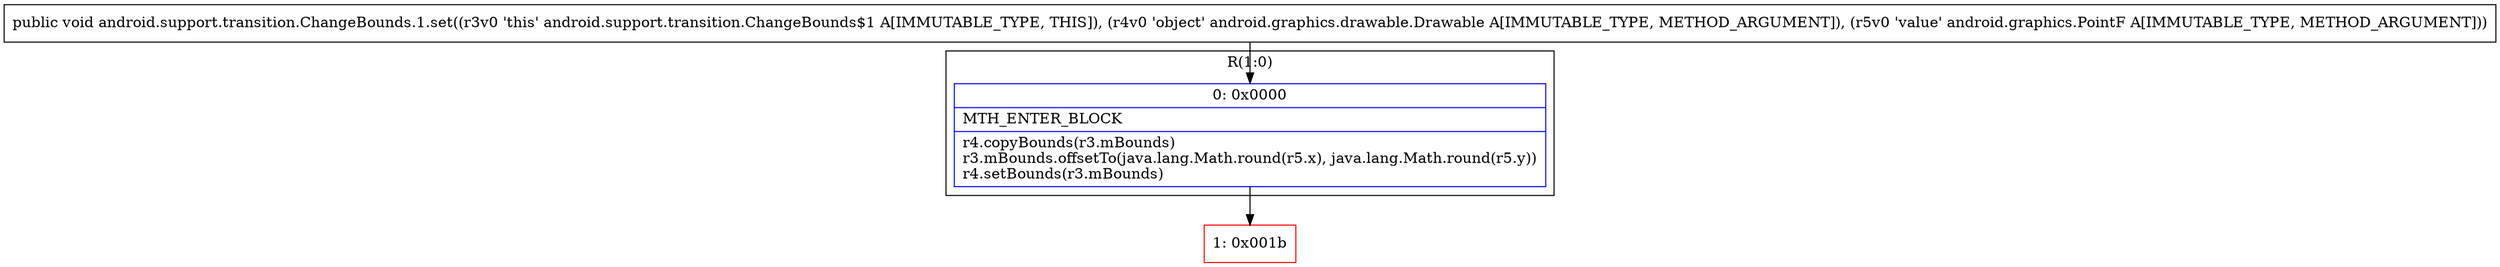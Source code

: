 digraph "CFG forandroid.support.transition.ChangeBounds.1.set(Landroid\/graphics\/drawable\/Drawable;Landroid\/graphics\/PointF;)V" {
subgraph cluster_Region_1086948369 {
label = "R(1:0)";
node [shape=record,color=blue];
Node_0 [shape=record,label="{0\:\ 0x0000|MTH_ENTER_BLOCK\l|r4.copyBounds(r3.mBounds)\lr3.mBounds.offsetTo(java.lang.Math.round(r5.x), java.lang.Math.round(r5.y))\lr4.setBounds(r3.mBounds)\l}"];
}
Node_1 [shape=record,color=red,label="{1\:\ 0x001b}"];
MethodNode[shape=record,label="{public void android.support.transition.ChangeBounds.1.set((r3v0 'this' android.support.transition.ChangeBounds$1 A[IMMUTABLE_TYPE, THIS]), (r4v0 'object' android.graphics.drawable.Drawable A[IMMUTABLE_TYPE, METHOD_ARGUMENT]), (r5v0 'value' android.graphics.PointF A[IMMUTABLE_TYPE, METHOD_ARGUMENT])) }"];
MethodNode -> Node_0;
Node_0 -> Node_1;
}

